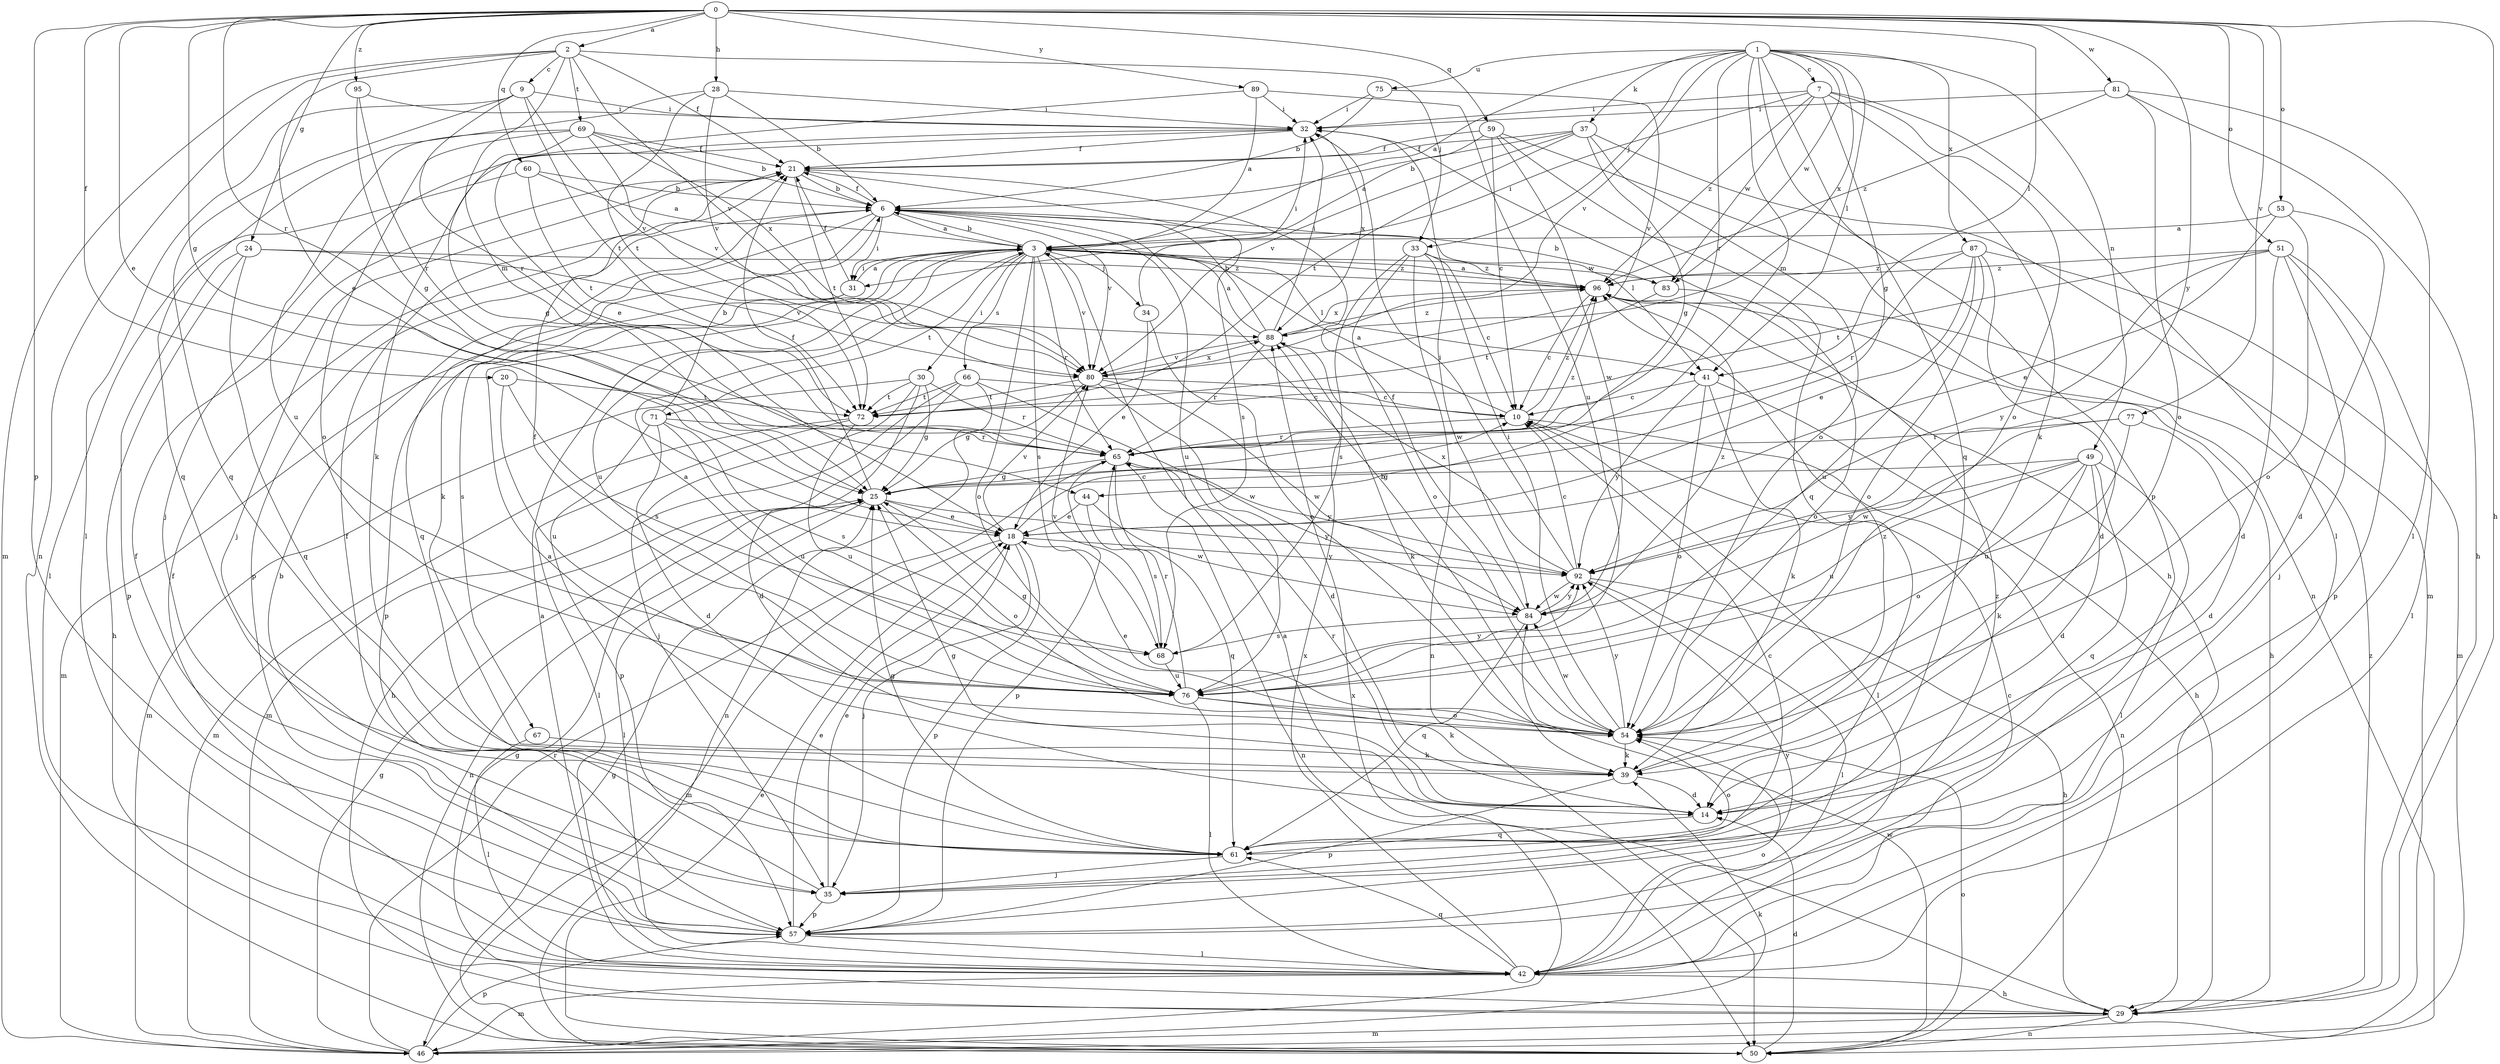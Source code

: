 strict digraph  {
0;
1;
2;
3;
6;
7;
9;
10;
14;
18;
20;
21;
24;
25;
28;
29;
30;
31;
32;
33;
34;
35;
37;
39;
41;
42;
44;
46;
49;
50;
51;
53;
54;
57;
59;
60;
61;
65;
66;
67;
68;
69;
71;
72;
75;
76;
77;
80;
81;
83;
84;
87;
88;
89;
92;
95;
96;
0 -> 2  [label=a];
0 -> 18  [label=e];
0 -> 20  [label=f];
0 -> 24  [label=g];
0 -> 25  [label=g];
0 -> 28  [label=h];
0 -> 29  [label=h];
0 -> 41  [label=l];
0 -> 51  [label=o];
0 -> 53  [label=o];
0 -> 57  [label=p];
0 -> 59  [label=q];
0 -> 60  [label=q];
0 -> 65  [label=r];
0 -> 77  [label=v];
0 -> 81  [label=w];
0 -> 89  [label=y];
0 -> 92  [label=y];
0 -> 95  [label=z];
1 -> 3  [label=a];
1 -> 7  [label=c];
1 -> 33  [label=j];
1 -> 37  [label=k];
1 -> 41  [label=l];
1 -> 44  [label=m];
1 -> 49  [label=n];
1 -> 57  [label=p];
1 -> 61  [label=q];
1 -> 65  [label=r];
1 -> 75  [label=u];
1 -> 80  [label=v];
1 -> 83  [label=w];
1 -> 87  [label=x];
1 -> 88  [label=x];
2 -> 9  [label=c];
2 -> 18  [label=e];
2 -> 21  [label=f];
2 -> 33  [label=j];
2 -> 44  [label=m];
2 -> 46  [label=m];
2 -> 50  [label=n];
2 -> 69  [label=t];
2 -> 80  [label=v];
3 -> 6  [label=b];
3 -> 30  [label=i];
3 -> 31  [label=i];
3 -> 34  [label=j];
3 -> 41  [label=l];
3 -> 54  [label=o];
3 -> 65  [label=r];
3 -> 66  [label=s];
3 -> 67  [label=s];
3 -> 68  [label=s];
3 -> 71  [label=t];
3 -> 76  [label=u];
3 -> 80  [label=v];
3 -> 83  [label=w];
3 -> 96  [label=z];
6 -> 3  [label=a];
6 -> 21  [label=f];
6 -> 31  [label=i];
6 -> 39  [label=k];
6 -> 41  [label=l];
6 -> 57  [label=p];
6 -> 61  [label=q];
6 -> 76  [label=u];
6 -> 80  [label=v];
7 -> 25  [label=g];
7 -> 31  [label=i];
7 -> 32  [label=i];
7 -> 39  [label=k];
7 -> 42  [label=l];
7 -> 54  [label=o];
7 -> 83  [label=w];
7 -> 96  [label=z];
9 -> 32  [label=i];
9 -> 42  [label=l];
9 -> 61  [label=q];
9 -> 65  [label=r];
9 -> 72  [label=t];
9 -> 80  [label=v];
10 -> 3  [label=a];
10 -> 42  [label=l];
10 -> 50  [label=n];
10 -> 65  [label=r];
10 -> 96  [label=z];
14 -> 25  [label=g];
14 -> 61  [label=q];
14 -> 65  [label=r];
18 -> 10  [label=c];
18 -> 35  [label=j];
18 -> 46  [label=m];
18 -> 57  [label=p];
18 -> 80  [label=v];
18 -> 92  [label=y];
20 -> 68  [label=s];
20 -> 72  [label=t];
20 -> 76  [label=u];
21 -> 6  [label=b];
21 -> 35  [label=j];
21 -> 68  [label=s];
21 -> 72  [label=t];
24 -> 29  [label=h];
24 -> 57  [label=p];
24 -> 61  [label=q];
24 -> 80  [label=v];
24 -> 96  [label=z];
25 -> 18  [label=e];
25 -> 21  [label=f];
25 -> 42  [label=l];
25 -> 50  [label=n];
25 -> 54  [label=o];
25 -> 92  [label=y];
28 -> 6  [label=b];
28 -> 32  [label=i];
28 -> 61  [label=q];
28 -> 72  [label=t];
28 -> 80  [label=v];
29 -> 3  [label=a];
29 -> 25  [label=g];
29 -> 46  [label=m];
29 -> 50  [label=n];
29 -> 96  [label=z];
30 -> 14  [label=d];
30 -> 25  [label=g];
30 -> 35  [label=j];
30 -> 46  [label=m];
30 -> 65  [label=r];
30 -> 72  [label=t];
31 -> 3  [label=a];
31 -> 21  [label=f];
31 -> 46  [label=m];
31 -> 57  [label=p];
32 -> 21  [label=f];
32 -> 29  [label=h];
32 -> 35  [label=j];
32 -> 39  [label=k];
32 -> 88  [label=x];
33 -> 10  [label=c];
33 -> 50  [label=n];
33 -> 54  [label=o];
33 -> 68  [label=s];
33 -> 84  [label=w];
33 -> 96  [label=z];
34 -> 18  [label=e];
34 -> 32  [label=i];
34 -> 54  [label=o];
35 -> 10  [label=c];
35 -> 18  [label=e];
35 -> 21  [label=f];
35 -> 57  [label=p];
35 -> 96  [label=z];
37 -> 6  [label=b];
37 -> 21  [label=f];
37 -> 25  [label=g];
37 -> 46  [label=m];
37 -> 54  [label=o];
37 -> 72  [label=t];
37 -> 80  [label=v];
39 -> 14  [label=d];
39 -> 57  [label=p];
39 -> 96  [label=z];
41 -> 10  [label=c];
41 -> 29  [label=h];
41 -> 39  [label=k];
41 -> 54  [label=o];
41 -> 92  [label=y];
42 -> 3  [label=a];
42 -> 10  [label=c];
42 -> 21  [label=f];
42 -> 29  [label=h];
42 -> 46  [label=m];
42 -> 54  [label=o];
42 -> 61  [label=q];
42 -> 88  [label=x];
44 -> 18  [label=e];
44 -> 68  [label=s];
44 -> 84  [label=w];
46 -> 25  [label=g];
46 -> 39  [label=k];
46 -> 57  [label=p];
46 -> 65  [label=r];
46 -> 88  [label=x];
49 -> 14  [label=d];
49 -> 25  [label=g];
49 -> 39  [label=k];
49 -> 42  [label=l];
49 -> 54  [label=o];
49 -> 61  [label=q];
49 -> 76  [label=u];
49 -> 92  [label=y];
50 -> 14  [label=d];
50 -> 18  [label=e];
50 -> 25  [label=g];
50 -> 54  [label=o];
50 -> 84  [label=w];
51 -> 14  [label=d];
51 -> 35  [label=j];
51 -> 42  [label=l];
51 -> 57  [label=p];
51 -> 72  [label=t];
51 -> 92  [label=y];
51 -> 96  [label=z];
53 -> 3  [label=a];
53 -> 14  [label=d];
53 -> 18  [label=e];
53 -> 54  [label=o];
54 -> 6  [label=b];
54 -> 18  [label=e];
54 -> 32  [label=i];
54 -> 39  [label=k];
54 -> 84  [label=w];
54 -> 92  [label=y];
57 -> 6  [label=b];
57 -> 18  [label=e];
57 -> 21  [label=f];
57 -> 42  [label=l];
57 -> 92  [label=y];
59 -> 3  [label=a];
59 -> 10  [label=c];
59 -> 21  [label=f];
59 -> 50  [label=n];
59 -> 61  [label=q];
59 -> 84  [label=w];
60 -> 3  [label=a];
60 -> 6  [label=b];
60 -> 42  [label=l];
60 -> 72  [label=t];
61 -> 3  [label=a];
61 -> 25  [label=g];
61 -> 35  [label=j];
61 -> 54  [label=o];
65 -> 25  [label=g];
65 -> 50  [label=n];
65 -> 57  [label=p];
65 -> 61  [label=q];
65 -> 92  [label=y];
65 -> 96  [label=z];
66 -> 10  [label=c];
66 -> 29  [label=h];
66 -> 46  [label=m];
66 -> 50  [label=n];
66 -> 72  [label=t];
66 -> 84  [label=w];
67 -> 39  [label=k];
67 -> 42  [label=l];
68 -> 76  [label=u];
68 -> 80  [label=v];
69 -> 6  [label=b];
69 -> 21  [label=f];
69 -> 25  [label=g];
69 -> 54  [label=o];
69 -> 76  [label=u];
69 -> 80  [label=v];
69 -> 88  [label=x];
71 -> 6  [label=b];
71 -> 14  [label=d];
71 -> 57  [label=p];
71 -> 65  [label=r];
71 -> 68  [label=s];
71 -> 76  [label=u];
72 -> 42  [label=l];
72 -> 46  [label=m];
72 -> 76  [label=u];
75 -> 6  [label=b];
75 -> 32  [label=i];
75 -> 80  [label=v];
76 -> 3  [label=a];
76 -> 21  [label=f];
76 -> 25  [label=g];
76 -> 39  [label=k];
76 -> 42  [label=l];
76 -> 54  [label=o];
76 -> 65  [label=r];
76 -> 92  [label=y];
77 -> 14  [label=d];
77 -> 65  [label=r];
77 -> 76  [label=u];
77 -> 84  [label=w];
80 -> 10  [label=c];
80 -> 14  [label=d];
80 -> 25  [label=g];
80 -> 72  [label=t];
80 -> 84  [label=w];
80 -> 88  [label=x];
81 -> 29  [label=h];
81 -> 32  [label=i];
81 -> 42  [label=l];
81 -> 54  [label=o];
81 -> 96  [label=z];
83 -> 6  [label=b];
83 -> 54  [label=o];
83 -> 72  [label=t];
84 -> 21  [label=f];
84 -> 61  [label=q];
84 -> 68  [label=s];
84 -> 92  [label=y];
84 -> 96  [label=z];
87 -> 14  [label=d];
87 -> 18  [label=e];
87 -> 46  [label=m];
87 -> 54  [label=o];
87 -> 65  [label=r];
87 -> 76  [label=u];
87 -> 96  [label=z];
88 -> 3  [label=a];
88 -> 6  [label=b];
88 -> 32  [label=i];
88 -> 39  [label=k];
88 -> 65  [label=r];
88 -> 80  [label=v];
88 -> 96  [label=z];
89 -> 3  [label=a];
89 -> 18  [label=e];
89 -> 32  [label=i];
89 -> 76  [label=u];
92 -> 10  [label=c];
92 -> 29  [label=h];
92 -> 32  [label=i];
92 -> 42  [label=l];
92 -> 84  [label=w];
92 -> 88  [label=x];
95 -> 25  [label=g];
95 -> 32  [label=i];
95 -> 65  [label=r];
96 -> 3  [label=a];
96 -> 10  [label=c];
96 -> 29  [label=h];
96 -> 88  [label=x];
}
